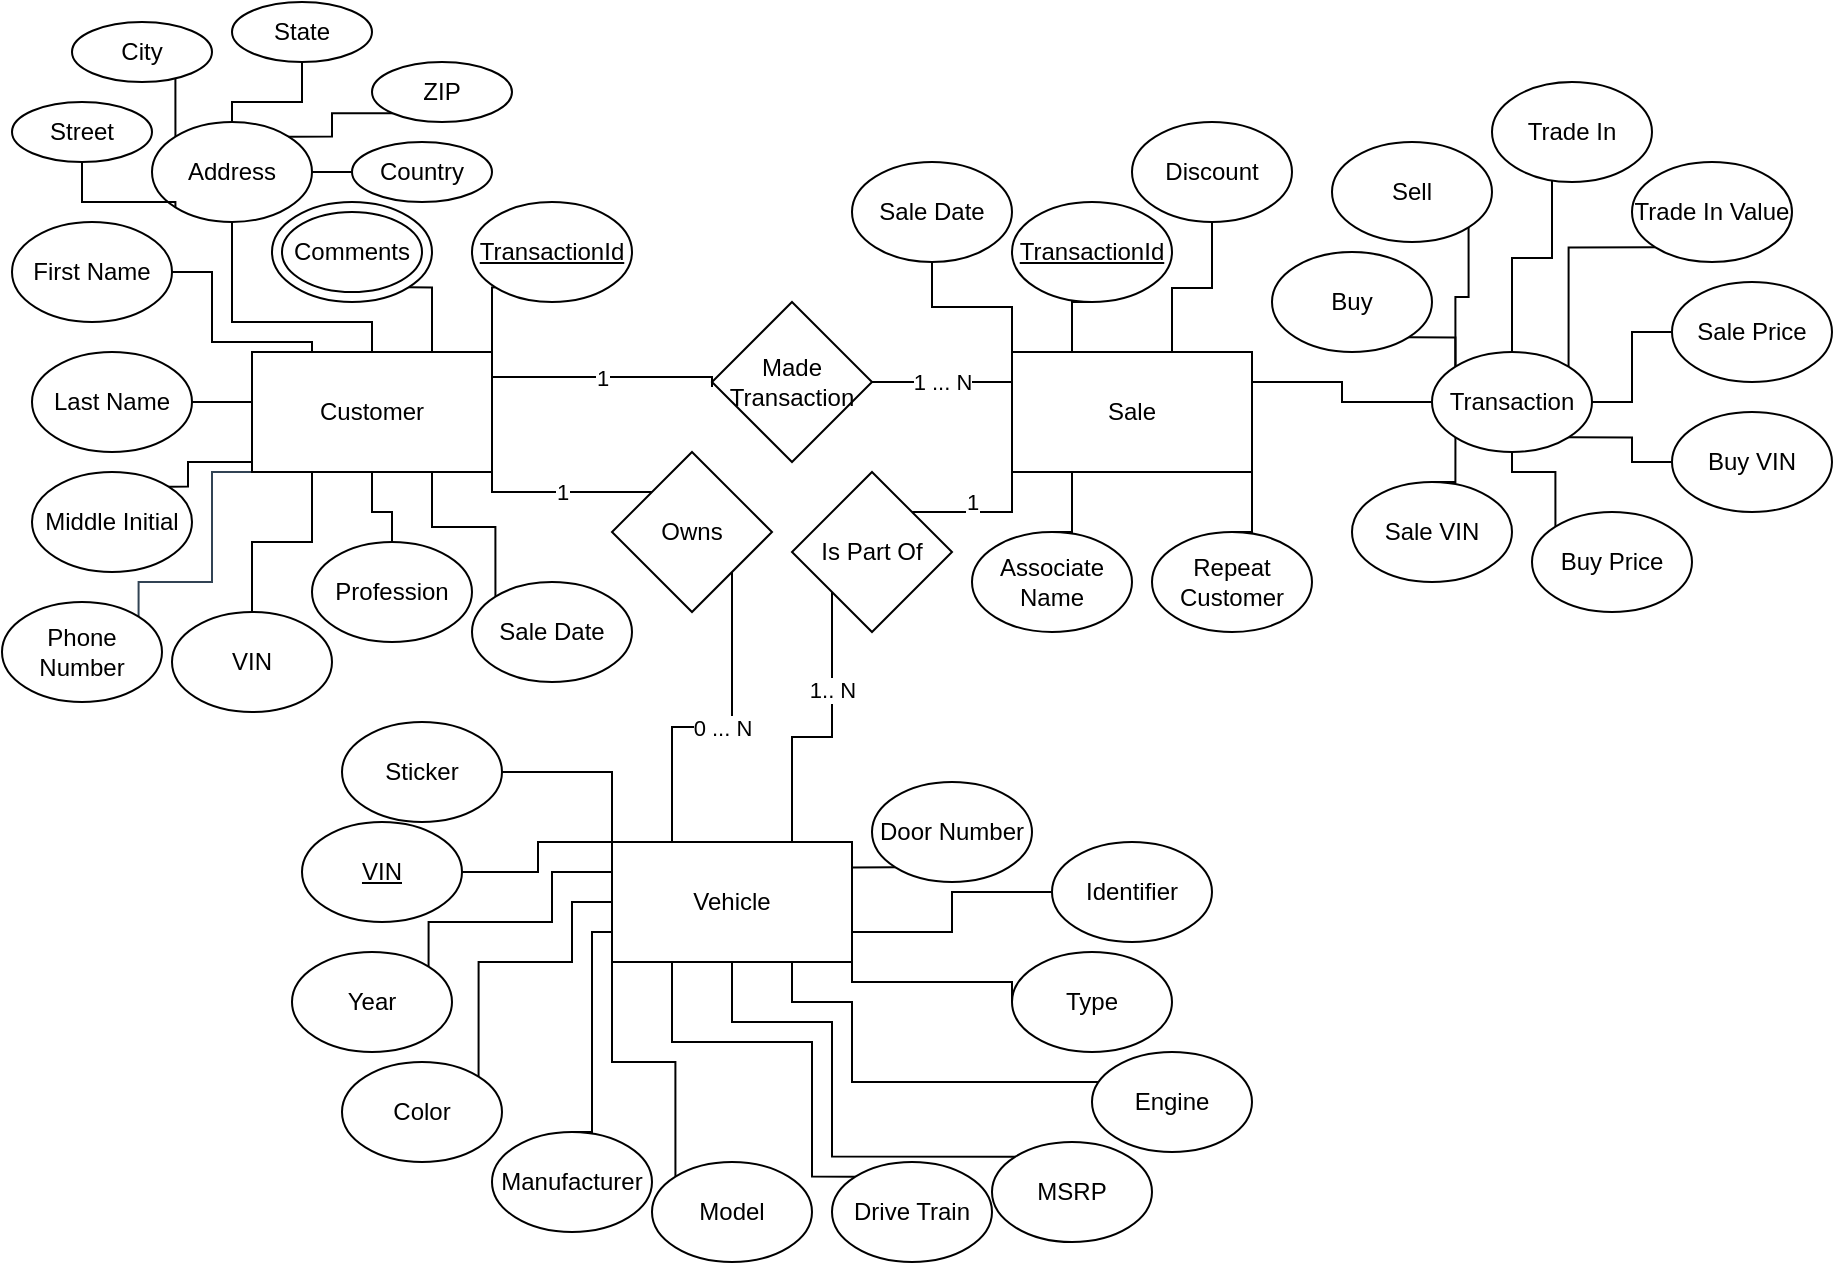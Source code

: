 <mxfile version="22.0.0" type="device">
  <diagram id="R2lEEEUBdFMjLlhIrx00" name="Page-1">
    <mxGraphModel dx="988" dy="582" grid="1" gridSize="10" guides="1" tooltips="1" connect="1" arrows="1" fold="1" page="1" pageScale="1" pageWidth="850" pageHeight="1100" math="0" shadow="0" extFonts="Permanent Marker^https://fonts.googleapis.com/css?family=Permanent+Marker">
      <root>
        <mxCell id="0" />
        <mxCell id="1" parent="0" />
        <mxCell id="QbFRDrq9OHAnYULUhJMN-68" style="edgeStyle=orthogonalEdgeStyle;rounded=0;orthogonalLoop=1;jettySize=auto;html=1;exitX=0;exitY=1;exitDx=0;exitDy=0;entryX=1;entryY=0;entryDx=0;entryDy=0;endArrow=none;endFill=0;" parent="1" source="QbFRDrq9OHAnYULUhJMN-6" target="QbFRDrq9OHAnYULUhJMN-67" edge="1">
          <mxGeometry relative="1" as="geometry">
            <Array as="points">
              <mxPoint x="98" y="280" />
            </Array>
          </mxGeometry>
        </mxCell>
        <mxCell id="yucVVNu-49GvE-tczd0_-43" style="edgeStyle=orthogonalEdgeStyle;rounded=0;orthogonalLoop=1;jettySize=auto;html=1;endArrow=none;endFill=0;exitX=0.5;exitY=1;exitDx=0;exitDy=0;" parent="1" source="QbFRDrq9OHAnYULUhJMN-6" target="yucVVNu-49GvE-tczd0_-40" edge="1">
          <mxGeometry relative="1" as="geometry">
            <mxPoint x="190" y="290" as="sourcePoint" />
          </mxGeometry>
        </mxCell>
        <mxCell id="yucVVNu-49GvE-tczd0_-44" style="edgeStyle=orthogonalEdgeStyle;rounded=0;orthogonalLoop=1;jettySize=auto;html=1;exitX=0.25;exitY=1;exitDx=0;exitDy=0;entryX=0.5;entryY=0;entryDx=0;entryDy=0;endArrow=none;endFill=0;" parent="1" source="QbFRDrq9OHAnYULUhJMN-6" target="QbFRDrq9OHAnYULUhJMN-69" edge="1">
          <mxGeometry relative="1" as="geometry" />
        </mxCell>
        <mxCell id="yucVVNu-49GvE-tczd0_-88" value="1" style="edgeStyle=orthogonalEdgeStyle;rounded=0;orthogonalLoop=1;jettySize=auto;html=1;exitX=1;exitY=0.25;exitDx=0;exitDy=0;entryX=0;entryY=0.5;entryDx=0;entryDy=0;endArrow=none;endFill=0;" parent="1" edge="1">
          <mxGeometry relative="1" as="geometry">
            <mxPoint x="250" y="242.5" as="sourcePoint" />
            <mxPoint x="360" y="242.5" as="targetPoint" />
            <Array as="points">
              <mxPoint x="360" y="237.5" />
            </Array>
          </mxGeometry>
        </mxCell>
        <mxCell id="yucVVNu-49GvE-tczd0_-90" value="1" style="edgeStyle=orthogonalEdgeStyle;rounded=0;orthogonalLoop=1;jettySize=auto;html=1;exitX=1;exitY=1;exitDx=0;exitDy=0;entryX=0;entryY=0;entryDx=0;entryDy=0;endArrow=none;endFill=0;" parent="1" source="QbFRDrq9OHAnYULUhJMN-6" target="yucVVNu-49GvE-tczd0_-87" edge="1">
          <mxGeometry relative="1" as="geometry">
            <Array as="points">
              <mxPoint x="250" y="295" />
            </Array>
          </mxGeometry>
        </mxCell>
        <mxCell id="yucVVNu-49GvE-tczd0_-102" style="edgeStyle=orthogonalEdgeStyle;rounded=0;orthogonalLoop=1;jettySize=auto;html=1;exitX=0;exitY=1;exitDx=0;exitDy=0;entryX=1;entryY=0;entryDx=0;entryDy=0;endArrow=none;endFill=0;fillColor=#647687;strokeColor=#314354;" parent="1" source="QbFRDrq9OHAnYULUhJMN-6" target="yucVVNu-49GvE-tczd0_-101" edge="1">
          <mxGeometry relative="1" as="geometry">
            <Array as="points">
              <mxPoint x="110" y="285" />
              <mxPoint x="110" y="340" />
              <mxPoint x="73" y="340" />
            </Array>
          </mxGeometry>
        </mxCell>
        <mxCell id="QbFRDrq9OHAnYULUhJMN-6" value="Customer" style="rounded=0;whiteSpace=wrap;html=1;" parent="1" vertex="1">
          <mxGeometry x="130" y="225" width="120" height="60" as="geometry" />
        </mxCell>
        <mxCell id="QbFRDrq9OHAnYULUhJMN-24" style="edgeStyle=orthogonalEdgeStyle;rounded=0;orthogonalLoop=1;jettySize=auto;html=1;exitX=0.5;exitY=1;exitDx=0;exitDy=0;endArrow=none;endFill=0;" parent="1" source="QbFRDrq9OHAnYULUhJMN-9" target="QbFRDrq9OHAnYULUhJMN-6" edge="1">
          <mxGeometry relative="1" as="geometry">
            <Array as="points">
              <mxPoint x="120" y="210" />
              <mxPoint x="190" y="210" />
            </Array>
          </mxGeometry>
        </mxCell>
        <mxCell id="QbFRDrq9OHAnYULUhJMN-9" value="Address" style="ellipse;whiteSpace=wrap;html=1;" parent="1" vertex="1">
          <mxGeometry x="80" y="110" width="80" height="50" as="geometry" />
        </mxCell>
        <mxCell id="QbFRDrq9OHAnYULUhJMN-25" style="edgeStyle=orthogonalEdgeStyle;rounded=0;orthogonalLoop=1;jettySize=auto;html=1;exitX=1;exitY=0.5;exitDx=0;exitDy=0;entryX=0.25;entryY=0;entryDx=0;entryDy=0;endArrow=none;endFill=0;" parent="1" source="QbFRDrq9OHAnYULUhJMN-10" target="QbFRDrq9OHAnYULUhJMN-6" edge="1">
          <mxGeometry relative="1" as="geometry">
            <Array as="points">
              <mxPoint x="110" y="185" />
              <mxPoint x="110" y="220" />
            </Array>
          </mxGeometry>
        </mxCell>
        <mxCell id="QbFRDrq9OHAnYULUhJMN-10" value="First Name" style="ellipse;whiteSpace=wrap;html=1;" parent="1" vertex="1">
          <mxGeometry x="10" y="160" width="80" height="50" as="geometry" />
        </mxCell>
        <mxCell id="QbFRDrq9OHAnYULUhJMN-26" style="edgeStyle=orthogonalEdgeStyle;rounded=0;orthogonalLoop=1;jettySize=auto;html=1;exitX=1;exitY=0.5;exitDx=0;exitDy=0;entryX=0;entryY=0.5;entryDx=0;entryDy=0;endArrow=none;endFill=0;" parent="1" source="QbFRDrq9OHAnYULUhJMN-12" target="QbFRDrq9OHAnYULUhJMN-6" edge="1">
          <mxGeometry relative="1" as="geometry" />
        </mxCell>
        <mxCell id="QbFRDrq9OHAnYULUhJMN-12" value="Last Name" style="ellipse;whiteSpace=wrap;html=1;" parent="1" vertex="1">
          <mxGeometry x="20" y="225" width="80" height="50" as="geometry" />
        </mxCell>
        <mxCell id="QbFRDrq9OHAnYULUhJMN-19" style="edgeStyle=orthogonalEdgeStyle;rounded=0;orthogonalLoop=1;jettySize=auto;html=1;exitX=1;exitY=1;exitDx=0;exitDy=0;entryX=0;entryY=0;entryDx=0;entryDy=0;endArrow=none;endFill=0;" parent="1" source="QbFRDrq9OHAnYULUhJMN-14" target="QbFRDrq9OHAnYULUhJMN-9" edge="1">
          <mxGeometry relative="1" as="geometry" />
        </mxCell>
        <mxCell id="QbFRDrq9OHAnYULUhJMN-14" value="City" style="ellipse;whiteSpace=wrap;html=1;" parent="1" vertex="1">
          <mxGeometry x="40" y="60" width="70" height="30" as="geometry" />
        </mxCell>
        <mxCell id="QbFRDrq9OHAnYULUhJMN-21" style="edgeStyle=orthogonalEdgeStyle;rounded=0;orthogonalLoop=1;jettySize=auto;html=1;exitX=0.5;exitY=1;exitDx=0;exitDy=0;entryX=0.5;entryY=0;entryDx=0;entryDy=0;endArrow=none;endFill=0;" parent="1" source="QbFRDrq9OHAnYULUhJMN-15" target="QbFRDrq9OHAnYULUhJMN-9" edge="1">
          <mxGeometry relative="1" as="geometry" />
        </mxCell>
        <mxCell id="QbFRDrq9OHAnYULUhJMN-15" value="State" style="ellipse;whiteSpace=wrap;html=1;" parent="1" vertex="1">
          <mxGeometry x="120" y="50" width="70" height="30" as="geometry" />
        </mxCell>
        <mxCell id="QbFRDrq9OHAnYULUhJMN-22" style="edgeStyle=orthogonalEdgeStyle;rounded=0;orthogonalLoop=1;jettySize=auto;html=1;exitX=0;exitY=1;exitDx=0;exitDy=0;entryX=1;entryY=0;entryDx=0;entryDy=0;endArrow=none;endFill=0;" parent="1" source="QbFRDrq9OHAnYULUhJMN-16" target="QbFRDrq9OHAnYULUhJMN-9" edge="1">
          <mxGeometry relative="1" as="geometry" />
        </mxCell>
        <mxCell id="QbFRDrq9OHAnYULUhJMN-16" value="ZIP" style="ellipse;whiteSpace=wrap;html=1;" parent="1" vertex="1">
          <mxGeometry x="190" y="80" width="70" height="30" as="geometry" />
        </mxCell>
        <mxCell id="QbFRDrq9OHAnYULUhJMN-23" style="edgeStyle=orthogonalEdgeStyle;rounded=0;orthogonalLoop=1;jettySize=auto;html=1;exitX=0;exitY=0.5;exitDx=0;exitDy=0;endArrow=none;endFill=0;" parent="1" source="QbFRDrq9OHAnYULUhJMN-17" target="QbFRDrq9OHAnYULUhJMN-9" edge="1">
          <mxGeometry relative="1" as="geometry" />
        </mxCell>
        <mxCell id="QbFRDrq9OHAnYULUhJMN-17" value="Country" style="ellipse;whiteSpace=wrap;html=1;" parent="1" vertex="1">
          <mxGeometry x="180" y="120" width="70" height="30" as="geometry" />
        </mxCell>
        <mxCell id="yucVVNu-49GvE-tczd0_-89" value="1 ... N" style="edgeStyle=orthogonalEdgeStyle;rounded=0;orthogonalLoop=1;jettySize=auto;html=1;exitX=0;exitY=0.25;exitDx=0;exitDy=0;entryX=1;entryY=0.5;entryDx=0;entryDy=0;endArrow=none;endFill=0;" parent="1" source="QbFRDrq9OHAnYULUhJMN-63" target="yucVVNu-49GvE-tczd0_-85" edge="1">
          <mxGeometry relative="1" as="geometry">
            <mxPoint as="offset" />
          </mxGeometry>
        </mxCell>
        <mxCell id="QbFRDrq9OHAnYULUhJMN-63" value="Sale" style="rounded=0;whiteSpace=wrap;html=1;" parent="1" vertex="1">
          <mxGeometry x="510" y="225" width="120" height="60" as="geometry" />
        </mxCell>
        <mxCell id="QbFRDrq9OHAnYULUhJMN-64" value="Vehicle" style="rounded=0;whiteSpace=wrap;html=1;" parent="1" vertex="1">
          <mxGeometry x="310" y="470" width="120" height="60" as="geometry" />
        </mxCell>
        <mxCell id="QbFRDrq9OHAnYULUhJMN-67" value="Middle Initial" style="ellipse;whiteSpace=wrap;html=1;" parent="1" vertex="1">
          <mxGeometry x="20" y="285" width="80" height="50" as="geometry" />
        </mxCell>
        <mxCell id="QbFRDrq9OHAnYULUhJMN-69" value="VIN" style="ellipse;whiteSpace=wrap;html=1;" parent="1" vertex="1">
          <mxGeometry x="90" y="355" width="80" height="50" as="geometry" />
        </mxCell>
        <mxCell id="yucVVNu-49GvE-tczd0_-40" value="Profession" style="ellipse;whiteSpace=wrap;html=1;" parent="1" vertex="1">
          <mxGeometry x="160" y="320" width="80" height="50" as="geometry" />
        </mxCell>
        <mxCell id="yucVVNu-49GvE-tczd0_-104" style="edgeStyle=orthogonalEdgeStyle;rounded=0;orthogonalLoop=1;jettySize=auto;html=1;exitX=1;exitY=1;exitDx=0;exitDy=0;entryX=0.75;entryY=0;entryDx=0;entryDy=0;endArrow=none;endFill=0;" parent="1" source="yucVVNu-49GvE-tczd0_-41" target="QbFRDrq9OHAnYULUhJMN-6" edge="1">
          <mxGeometry relative="1" as="geometry" />
        </mxCell>
        <mxCell id="yucVVNu-49GvE-tczd0_-41" value="Comments" style="ellipse;whiteSpace=wrap;html=1;" parent="1" vertex="1">
          <mxGeometry x="140" y="150" width="80" height="50" as="geometry" />
        </mxCell>
        <mxCell id="yucVVNu-49GvE-tczd0_-47" style="edgeStyle=orthogonalEdgeStyle;rounded=0;orthogonalLoop=1;jettySize=auto;html=1;exitX=0;exitY=0;exitDx=0;exitDy=0;entryX=0.75;entryY=1;entryDx=0;entryDy=0;endArrow=none;endFill=0;" parent="1" source="yucVVNu-49GvE-tczd0_-46" target="QbFRDrq9OHAnYULUhJMN-6" edge="1">
          <mxGeometry relative="1" as="geometry" />
        </mxCell>
        <mxCell id="yucVVNu-49GvE-tczd0_-46" value="Sale Date" style="ellipse;whiteSpace=wrap;html=1;" parent="1" vertex="1">
          <mxGeometry x="240" y="340" width="80" height="50" as="geometry" />
        </mxCell>
        <mxCell id="yucVVNu-49GvE-tczd0_-55" style="edgeStyle=orthogonalEdgeStyle;rounded=0;orthogonalLoop=1;jettySize=auto;html=1;exitX=0.5;exitY=1;exitDx=0;exitDy=0;entryX=0;entryY=0;entryDx=0;entryDy=0;endArrow=none;endFill=0;" parent="1" source="yucVVNu-49GvE-tczd0_-48" target="QbFRDrq9OHAnYULUhJMN-63" edge="1">
          <mxGeometry relative="1" as="geometry" />
        </mxCell>
        <mxCell id="yucVVNu-49GvE-tczd0_-48" value="Sale Date" style="ellipse;whiteSpace=wrap;html=1;" parent="1" vertex="1">
          <mxGeometry x="430" y="130" width="80" height="50" as="geometry" />
        </mxCell>
        <mxCell id="iu48h8Ipd71ckpnHzecK-18" style="edgeStyle=orthogonalEdgeStyle;rounded=0;orthogonalLoop=1;jettySize=auto;html=1;exitX=0.5;exitY=1;exitDx=0;exitDy=0;endArrow=none;endFill=0;" parent="1" source="yucVVNu-49GvE-tczd0_-50" target="QbFRDrq9OHAnYULUhJMN-63" edge="1">
          <mxGeometry relative="1" as="geometry">
            <Array as="points">
              <mxPoint x="610" y="193" />
              <mxPoint x="590" y="193" />
            </Array>
          </mxGeometry>
        </mxCell>
        <mxCell id="yucVVNu-49GvE-tczd0_-50" value="Discount" style="ellipse;whiteSpace=wrap;html=1;" parent="1" vertex="1">
          <mxGeometry x="570" y="110" width="80" height="50" as="geometry" />
        </mxCell>
        <mxCell id="iu48h8Ipd71ckpnHzecK-24" style="edgeStyle=orthogonalEdgeStyle;rounded=0;orthogonalLoop=1;jettySize=auto;html=1;exitX=0;exitY=1;exitDx=0;exitDy=0;entryX=1;entryY=0;entryDx=0;entryDy=0;endArrow=none;endFill=0;" parent="1" source="yucVVNu-49GvE-tczd0_-52" target="iu48h8Ipd71ckpnHzecK-16" edge="1">
          <mxGeometry relative="1" as="geometry" />
        </mxCell>
        <mxCell id="yucVVNu-49GvE-tczd0_-52" value="Trade In Value" style="ellipse;whiteSpace=wrap;html=1;" parent="1" vertex="1">
          <mxGeometry x="820" y="130" width="80" height="50" as="geometry" />
        </mxCell>
        <mxCell id="iu48h8Ipd71ckpnHzecK-31" style="edgeStyle=orthogonalEdgeStyle;rounded=0;orthogonalLoop=1;jettySize=auto;html=1;exitX=0.5;exitY=0;exitDx=0;exitDy=0;entryX=1;entryY=1;entryDx=0;entryDy=0;endArrow=none;endFill=0;" parent="1" source="yucVVNu-49GvE-tczd0_-53" target="QbFRDrq9OHAnYULUhJMN-63" edge="1">
          <mxGeometry relative="1" as="geometry" />
        </mxCell>
        <mxCell id="yucVVNu-49GvE-tczd0_-53" value="Repeat Customer" style="ellipse;whiteSpace=wrap;html=1;" parent="1" vertex="1">
          <mxGeometry x="580" y="315" width="80" height="50" as="geometry" />
        </mxCell>
        <mxCell id="iu48h8Ipd71ckpnHzecK-23" style="edgeStyle=orthogonalEdgeStyle;rounded=0;orthogonalLoop=1;jettySize=auto;html=1;exitX=0;exitY=0.5;exitDx=0;exitDy=0;entryX=1;entryY=0.5;entryDx=0;entryDy=0;endArrow=none;endFill=0;" parent="1" source="yucVVNu-49GvE-tczd0_-54" target="iu48h8Ipd71ckpnHzecK-16" edge="1">
          <mxGeometry relative="1" as="geometry" />
        </mxCell>
        <mxCell id="yucVVNu-49GvE-tczd0_-54" value="Sale Price" style="ellipse;whiteSpace=wrap;html=1;" parent="1" vertex="1">
          <mxGeometry x="840" y="190" width="80" height="50" as="geometry" />
        </mxCell>
        <mxCell id="yucVVNu-49GvE-tczd0_-74" style="edgeStyle=orthogonalEdgeStyle;rounded=0;orthogonalLoop=1;jettySize=auto;html=1;exitX=1;exitY=0.5;exitDx=0;exitDy=0;entryX=0;entryY=0;entryDx=0;entryDy=0;endArrow=none;endFill=0;" parent="1" source="yucVVNu-49GvE-tczd0_-62" target="QbFRDrq9OHAnYULUhJMN-64" edge="1">
          <mxGeometry relative="1" as="geometry">
            <Array as="points">
              <mxPoint x="273" y="485" />
              <mxPoint x="273" y="470" />
            </Array>
          </mxGeometry>
        </mxCell>
        <mxCell id="yucVVNu-49GvE-tczd0_-62" value="&lt;u&gt;VIN&lt;/u&gt;" style="ellipse;whiteSpace=wrap;html=1;" parent="1" vertex="1">
          <mxGeometry x="155" y="460" width="80" height="50" as="geometry" />
        </mxCell>
        <mxCell id="yucVVNu-49GvE-tczd0_-75" style="edgeStyle=orthogonalEdgeStyle;rounded=0;orthogonalLoop=1;jettySize=auto;html=1;exitX=1;exitY=0;exitDx=0;exitDy=0;entryX=0;entryY=0.25;entryDx=0;entryDy=0;endArrow=none;endFill=0;" parent="1" source="yucVVNu-49GvE-tczd0_-63" target="QbFRDrq9OHAnYULUhJMN-64" edge="1">
          <mxGeometry relative="1" as="geometry">
            <Array as="points">
              <mxPoint x="218" y="510" />
              <mxPoint x="280" y="510" />
              <mxPoint x="280" y="485" />
            </Array>
          </mxGeometry>
        </mxCell>
        <mxCell id="yucVVNu-49GvE-tczd0_-63" value="Year" style="ellipse;whiteSpace=wrap;html=1;" parent="1" vertex="1">
          <mxGeometry x="150" y="525" width="80" height="50" as="geometry" />
        </mxCell>
        <mxCell id="yucVVNu-49GvE-tczd0_-77" style="edgeStyle=orthogonalEdgeStyle;rounded=0;orthogonalLoop=1;jettySize=auto;html=1;exitX=0.5;exitY=0;exitDx=0;exitDy=0;entryX=0;entryY=0.75;entryDx=0;entryDy=0;endArrow=none;endFill=0;" parent="1" source="yucVVNu-49GvE-tczd0_-64" target="QbFRDrq9OHAnYULUhJMN-64" edge="1">
          <mxGeometry relative="1" as="geometry">
            <Array as="points">
              <mxPoint x="300" y="615" />
              <mxPoint x="300" y="515" />
            </Array>
          </mxGeometry>
        </mxCell>
        <mxCell id="yucVVNu-49GvE-tczd0_-64" value="Manufacturer" style="ellipse;whiteSpace=wrap;html=1;" parent="1" vertex="1">
          <mxGeometry x="250" y="615" width="80" height="50" as="geometry" />
        </mxCell>
        <mxCell id="yucVVNu-49GvE-tczd0_-78" style="edgeStyle=orthogonalEdgeStyle;rounded=0;orthogonalLoop=1;jettySize=auto;html=1;exitX=0;exitY=0;exitDx=0;exitDy=0;entryX=0;entryY=1;entryDx=0;entryDy=0;endArrow=none;endFill=0;" parent="1" source="yucVVNu-49GvE-tczd0_-65" target="QbFRDrq9OHAnYULUhJMN-64" edge="1">
          <mxGeometry relative="1" as="geometry" />
        </mxCell>
        <mxCell id="yucVVNu-49GvE-tczd0_-65" value="Model" style="ellipse;whiteSpace=wrap;html=1;" parent="1" vertex="1">
          <mxGeometry x="330" y="630" width="80" height="50" as="geometry" />
        </mxCell>
        <mxCell id="yucVVNu-49GvE-tczd0_-79" style="edgeStyle=orthogonalEdgeStyle;rounded=0;orthogonalLoop=1;jettySize=auto;html=1;exitX=0;exitY=0;exitDx=0;exitDy=0;entryX=0.25;entryY=1;entryDx=0;entryDy=0;endArrow=none;endFill=0;" parent="1" source="yucVVNu-49GvE-tczd0_-66" target="QbFRDrq9OHAnYULUhJMN-64" edge="1">
          <mxGeometry relative="1" as="geometry">
            <Array as="points">
              <mxPoint x="410" y="637" />
              <mxPoint x="410" y="570" />
              <mxPoint x="340" y="570" />
            </Array>
          </mxGeometry>
        </mxCell>
        <mxCell id="yucVVNu-49GvE-tczd0_-66" value="Drive Train" style="ellipse;whiteSpace=wrap;html=1;" parent="1" vertex="1">
          <mxGeometry x="420" y="630" width="80" height="50" as="geometry" />
        </mxCell>
        <mxCell id="yucVVNu-49GvE-tczd0_-81" style="edgeStyle=orthogonalEdgeStyle;rounded=0;orthogonalLoop=1;jettySize=auto;html=1;exitX=0;exitY=0.5;exitDx=0;exitDy=0;entryX=0.75;entryY=1;entryDx=0;entryDy=0;endArrow=none;endFill=0;" parent="1" source="yucVVNu-49GvE-tczd0_-67" target="QbFRDrq9OHAnYULUhJMN-64" edge="1">
          <mxGeometry relative="1" as="geometry">
            <Array as="points">
              <mxPoint x="570" y="590" />
              <mxPoint x="430" y="590" />
              <mxPoint x="430" y="550" />
              <mxPoint x="400" y="550" />
            </Array>
          </mxGeometry>
        </mxCell>
        <mxCell id="yucVVNu-49GvE-tczd0_-67" value="Engine" style="ellipse;whiteSpace=wrap;html=1;" parent="1" vertex="1">
          <mxGeometry x="550" y="575" width="80" height="50" as="geometry" />
        </mxCell>
        <mxCell id="yucVVNu-49GvE-tczd0_-83" style="edgeStyle=orthogonalEdgeStyle;rounded=0;orthogonalLoop=1;jettySize=auto;html=1;exitX=0;exitY=0.5;exitDx=0;exitDy=0;entryX=1;entryY=0.75;entryDx=0;entryDy=0;endArrow=none;endFill=0;" parent="1" source="yucVVNu-49GvE-tczd0_-69" target="QbFRDrq9OHAnYULUhJMN-64" edge="1">
          <mxGeometry relative="1" as="geometry" />
        </mxCell>
        <mxCell id="yucVVNu-49GvE-tczd0_-69" value="Identifier" style="ellipse;whiteSpace=wrap;html=1;" parent="1" vertex="1">
          <mxGeometry x="530" y="470" width="80" height="50" as="geometry" />
        </mxCell>
        <mxCell id="yucVVNu-49GvE-tczd0_-112" style="edgeStyle=orthogonalEdgeStyle;rounded=0;orthogonalLoop=1;jettySize=auto;html=1;exitX=0;exitY=1;exitDx=0;exitDy=0;entryX=1;entryY=0.25;entryDx=0;entryDy=0;endArrow=none;endFill=0;" parent="1" source="yucVVNu-49GvE-tczd0_-70" target="QbFRDrq9OHAnYULUhJMN-64" edge="1">
          <mxGeometry relative="1" as="geometry" />
        </mxCell>
        <mxCell id="yucVVNu-49GvE-tczd0_-70" value="Door Number" style="ellipse;whiteSpace=wrap;html=1;" parent="1" vertex="1">
          <mxGeometry x="440" y="440" width="80" height="50" as="geometry" />
        </mxCell>
        <mxCell id="yucVVNu-49GvE-tczd0_-76" style="edgeStyle=orthogonalEdgeStyle;rounded=0;orthogonalLoop=1;jettySize=auto;html=1;exitX=1;exitY=0;exitDx=0;exitDy=0;entryX=0;entryY=0.5;entryDx=0;entryDy=0;endArrow=none;endFill=0;" parent="1" source="yucVVNu-49GvE-tczd0_-71" target="QbFRDrq9OHAnYULUhJMN-64" edge="1">
          <mxGeometry relative="1" as="geometry">
            <Array as="points">
              <mxPoint x="243" y="530" />
              <mxPoint x="290" y="530" />
              <mxPoint x="290" y="500" />
            </Array>
          </mxGeometry>
        </mxCell>
        <mxCell id="yucVVNu-49GvE-tczd0_-71" value="Color" style="ellipse;whiteSpace=wrap;html=1;" parent="1" vertex="1">
          <mxGeometry x="175" y="580" width="80" height="50" as="geometry" />
        </mxCell>
        <mxCell id="yucVVNu-49GvE-tczd0_-82" style="edgeStyle=orthogonalEdgeStyle;rounded=0;orthogonalLoop=1;jettySize=auto;html=1;exitX=0;exitY=0.5;exitDx=0;exitDy=0;entryX=1;entryY=1;entryDx=0;entryDy=0;endArrow=none;endFill=0;" parent="1" source="yucVVNu-49GvE-tczd0_-72" target="QbFRDrq9OHAnYULUhJMN-64" edge="1">
          <mxGeometry relative="1" as="geometry">
            <Array as="points">
              <mxPoint x="510" y="540" />
              <mxPoint x="430" y="540" />
            </Array>
          </mxGeometry>
        </mxCell>
        <mxCell id="yucVVNu-49GvE-tczd0_-72" value="Type" style="ellipse;whiteSpace=wrap;html=1;" parent="1" vertex="1">
          <mxGeometry x="510" y="525" width="80" height="50" as="geometry" />
        </mxCell>
        <mxCell id="yucVVNu-49GvE-tczd0_-80" style="edgeStyle=orthogonalEdgeStyle;rounded=0;orthogonalLoop=1;jettySize=auto;html=1;exitX=0;exitY=0;exitDx=0;exitDy=0;entryX=0.5;entryY=1;entryDx=0;entryDy=0;endArrow=none;endFill=0;" parent="1" source="yucVVNu-49GvE-tczd0_-73" target="QbFRDrq9OHAnYULUhJMN-64" edge="1">
          <mxGeometry relative="1" as="geometry">
            <Array as="points">
              <mxPoint x="420" y="627" />
              <mxPoint x="420" y="560" />
              <mxPoint x="370" y="560" />
            </Array>
          </mxGeometry>
        </mxCell>
        <mxCell id="yucVVNu-49GvE-tczd0_-73" value="MSRP" style="ellipse;whiteSpace=wrap;html=1;" parent="1" vertex="1">
          <mxGeometry x="500" y="620" width="80" height="50" as="geometry" />
        </mxCell>
        <mxCell id="yucVVNu-49GvE-tczd0_-85" value="Made Transaction" style="rhombus;whiteSpace=wrap;html=1;" parent="1" vertex="1">
          <mxGeometry x="360" y="200" width="80" height="80" as="geometry" />
        </mxCell>
        <mxCell id="yucVVNu-49GvE-tczd0_-92" value="1.. N" style="edgeStyle=orthogonalEdgeStyle;rounded=0;orthogonalLoop=1;jettySize=auto;html=1;exitX=0;exitY=1;exitDx=0;exitDy=0;entryX=0.75;entryY=0;entryDx=0;entryDy=0;endArrow=none;endFill=0;" parent="1" source="yucVVNu-49GvE-tczd0_-86" target="QbFRDrq9OHAnYULUhJMN-64" edge="1">
          <mxGeometry x="-0.333" relative="1" as="geometry">
            <mxPoint as="offset" />
          </mxGeometry>
        </mxCell>
        <mxCell id="yucVVNu-49GvE-tczd0_-93" value="1" style="edgeStyle=orthogonalEdgeStyle;rounded=0;orthogonalLoop=1;jettySize=auto;html=1;exitX=1;exitY=0;exitDx=0;exitDy=0;entryX=0;entryY=1;entryDx=0;entryDy=0;endArrow=none;endFill=0;" parent="1" source="yucVVNu-49GvE-tczd0_-86" target="QbFRDrq9OHAnYULUhJMN-63" edge="1">
          <mxGeometry x="-0.143" y="5" relative="1" as="geometry">
            <mxPoint as="offset" />
          </mxGeometry>
        </mxCell>
        <mxCell id="yucVVNu-49GvE-tczd0_-86" value="Is Part Of" style="rhombus;whiteSpace=wrap;html=1;" parent="1" vertex="1">
          <mxGeometry x="400" y="285" width="80" height="80" as="geometry" />
        </mxCell>
        <mxCell id="yucVVNu-49GvE-tczd0_-95" value="0 ... N" style="edgeStyle=orthogonalEdgeStyle;rounded=0;orthogonalLoop=1;jettySize=auto;html=1;exitX=1;exitY=1;exitDx=0;exitDy=0;entryX=0.25;entryY=0;entryDx=0;entryDy=0;endArrow=none;endFill=0;" parent="1" source="yucVVNu-49GvE-tczd0_-87" target="QbFRDrq9OHAnYULUhJMN-64" edge="1">
          <mxGeometry relative="1" as="geometry" />
        </mxCell>
        <mxCell id="yucVVNu-49GvE-tczd0_-87" value="Owns" style="rhombus;whiteSpace=wrap;html=1;" parent="1" vertex="1">
          <mxGeometry x="310" y="275" width="80" height="80" as="geometry" />
        </mxCell>
        <mxCell id="yucVVNu-49GvE-tczd0_-100" style="edgeStyle=orthogonalEdgeStyle;rounded=0;orthogonalLoop=1;jettySize=auto;html=1;exitX=0.5;exitY=1;exitDx=0;exitDy=0;entryX=0;entryY=1;entryDx=0;entryDy=0;endArrow=none;endFill=0;" parent="1" source="yucVVNu-49GvE-tczd0_-99" target="QbFRDrq9OHAnYULUhJMN-9" edge="1">
          <mxGeometry relative="1" as="geometry" />
        </mxCell>
        <mxCell id="yucVVNu-49GvE-tczd0_-99" value="Street" style="ellipse;whiteSpace=wrap;html=1;" parent="1" vertex="1">
          <mxGeometry x="10" y="100" width="70" height="30" as="geometry" />
        </mxCell>
        <mxCell id="yucVVNu-49GvE-tczd0_-101" value="Phone Number" style="ellipse;whiteSpace=wrap;html=1;" parent="1" vertex="1">
          <mxGeometry x="5" y="350" width="80" height="50" as="geometry" />
        </mxCell>
        <mxCell id="yucVVNu-49GvE-tczd0_-106" style="edgeStyle=orthogonalEdgeStyle;rounded=0;orthogonalLoop=1;jettySize=auto;html=1;exitX=0;exitY=1;exitDx=0;exitDy=0;entryX=1;entryY=0;entryDx=0;entryDy=0;endArrow=none;endFill=0;" parent="1" source="yucVVNu-49GvE-tczd0_-105" target="QbFRDrq9OHAnYULUhJMN-6" edge="1">
          <mxGeometry relative="1" as="geometry" />
        </mxCell>
        <mxCell id="yucVVNu-49GvE-tczd0_-105" value="TransactionId" style="ellipse;whiteSpace=wrap;html=1;fontStyle=4;" parent="1" vertex="1">
          <mxGeometry x="240" y="150" width="80" height="50" as="geometry" />
        </mxCell>
        <mxCell id="iu48h8Ipd71ckpnHzecK-32" style="edgeStyle=orthogonalEdgeStyle;rounded=0;orthogonalLoop=1;jettySize=auto;html=1;exitX=0.5;exitY=0;exitDx=0;exitDy=0;entryX=0.25;entryY=1;entryDx=0;entryDy=0;endArrow=none;endFill=0;" parent="1" source="yucVVNu-49GvE-tczd0_-107" target="QbFRDrq9OHAnYULUhJMN-63" edge="1">
          <mxGeometry relative="1" as="geometry" />
        </mxCell>
        <mxCell id="yucVVNu-49GvE-tczd0_-107" value="Associate Name" style="ellipse;whiteSpace=wrap;html=1;" parent="1" vertex="1">
          <mxGeometry x="490" y="315" width="80" height="50" as="geometry" />
        </mxCell>
        <mxCell id="iu48h8Ipd71ckpnHzecK-17" style="edgeStyle=orthogonalEdgeStyle;rounded=0;orthogonalLoop=1;jettySize=auto;html=1;exitX=0.5;exitY=1;exitDx=0;exitDy=0;entryX=0.25;entryY=0;entryDx=0;entryDy=0;endArrow=none;endFill=0;" parent="1" source="yucVVNu-49GvE-tczd0_-109" target="QbFRDrq9OHAnYULUhJMN-63" edge="1">
          <mxGeometry relative="1" as="geometry" />
        </mxCell>
        <mxCell id="yucVVNu-49GvE-tczd0_-109" value="TransactionId" style="ellipse;whiteSpace=wrap;html=1;fontStyle=4;" parent="1" vertex="1">
          <mxGeometry x="510" y="150" width="80" height="50" as="geometry" />
        </mxCell>
        <mxCell id="iu48h8Ipd71ckpnHzecK-2" value="" style="ellipse;whiteSpace=wrap;html=1;fillColor=none;" parent="1" vertex="1">
          <mxGeometry x="145" y="155" width="70" height="40" as="geometry" />
        </mxCell>
        <mxCell id="iu48h8Ipd71ckpnHzecK-28" style="edgeStyle=orthogonalEdgeStyle;rounded=0;orthogonalLoop=1;jettySize=auto;html=1;exitX=1;exitY=1;exitDx=0;exitDy=0;entryX=0;entryY=0;entryDx=0;entryDy=0;endArrow=none;endFill=0;" parent="1" source="iu48h8Ipd71ckpnHzecK-4" target="iu48h8Ipd71ckpnHzecK-16" edge="1">
          <mxGeometry relative="1" as="geometry" />
        </mxCell>
        <mxCell id="iu48h8Ipd71ckpnHzecK-4" value="Buy" style="ellipse;whiteSpace=wrap;html=1;" parent="1" vertex="1">
          <mxGeometry x="640" y="175" width="80" height="50" as="geometry" />
        </mxCell>
        <mxCell id="iu48h8Ipd71ckpnHzecK-25" style="edgeStyle=orthogonalEdgeStyle;rounded=0;orthogonalLoop=1;jettySize=auto;html=1;exitX=0.5;exitY=1;exitDx=0;exitDy=0;entryX=0.5;entryY=0;entryDx=0;entryDy=0;endArrow=none;endFill=0;" parent="1" source="iu48h8Ipd71ckpnHzecK-5" target="iu48h8Ipd71ckpnHzecK-16" edge="1">
          <mxGeometry relative="1" as="geometry">
            <Array as="points">
              <mxPoint x="780" y="130" />
              <mxPoint x="780" y="178" />
              <mxPoint x="760" y="178" />
            </Array>
          </mxGeometry>
        </mxCell>
        <mxCell id="iu48h8Ipd71ckpnHzecK-5" value="Trade In" style="ellipse;whiteSpace=wrap;html=1;" parent="1" vertex="1">
          <mxGeometry x="750" y="90" width="80" height="50" as="geometry" />
        </mxCell>
        <mxCell id="iu48h8Ipd71ckpnHzecK-34" style="edgeStyle=orthogonalEdgeStyle;rounded=0;orthogonalLoop=1;jettySize=auto;html=1;exitX=1;exitY=1;exitDx=0;exitDy=0;entryX=0;entryY=0;entryDx=0;entryDy=0;endArrow=none;endFill=0;" parent="1" source="iu48h8Ipd71ckpnHzecK-6" target="iu48h8Ipd71ckpnHzecK-16" edge="1">
          <mxGeometry relative="1" as="geometry" />
        </mxCell>
        <mxCell id="iu48h8Ipd71ckpnHzecK-6" value="Sell" style="ellipse;whiteSpace=wrap;html=1;" parent="1" vertex="1">
          <mxGeometry x="670" y="120" width="80" height="50" as="geometry" />
        </mxCell>
        <mxCell id="iu48h8Ipd71ckpnHzecK-26" style="edgeStyle=orthogonalEdgeStyle;rounded=0;orthogonalLoop=1;jettySize=auto;html=1;exitX=0.5;exitY=0;exitDx=0;exitDy=0;entryX=0;entryY=1;entryDx=0;entryDy=0;endArrow=none;endFill=0;" parent="1" source="iu48h8Ipd71ckpnHzecK-9" target="iu48h8Ipd71ckpnHzecK-16" edge="1">
          <mxGeometry relative="1" as="geometry" />
        </mxCell>
        <mxCell id="iu48h8Ipd71ckpnHzecK-9" value="Sale VIN" style="ellipse;whiteSpace=wrap;html=1;" parent="1" vertex="1">
          <mxGeometry x="680" y="290" width="80" height="50" as="geometry" />
        </mxCell>
        <mxCell id="iu48h8Ipd71ckpnHzecK-22" style="edgeStyle=orthogonalEdgeStyle;rounded=0;orthogonalLoop=1;jettySize=auto;html=1;exitX=0;exitY=0.5;exitDx=0;exitDy=0;entryX=1;entryY=1;entryDx=0;entryDy=0;endArrow=none;endFill=0;" parent="1" source="iu48h8Ipd71ckpnHzecK-10" target="iu48h8Ipd71ckpnHzecK-16" edge="1">
          <mxGeometry relative="1" as="geometry" />
        </mxCell>
        <mxCell id="iu48h8Ipd71ckpnHzecK-10" value="Buy VIN" style="ellipse;whiteSpace=wrap;html=1;" parent="1" vertex="1">
          <mxGeometry x="840" y="255" width="80" height="50" as="geometry" />
        </mxCell>
        <mxCell id="iu48h8Ipd71ckpnHzecK-21" style="edgeStyle=orthogonalEdgeStyle;rounded=0;orthogonalLoop=1;jettySize=auto;html=1;exitX=0;exitY=0;exitDx=0;exitDy=0;entryX=0.5;entryY=1;entryDx=0;entryDy=0;endArrow=none;endFill=0;" parent="1" source="iu48h8Ipd71ckpnHzecK-12" target="iu48h8Ipd71ckpnHzecK-16" edge="1">
          <mxGeometry relative="1" as="geometry" />
        </mxCell>
        <mxCell id="iu48h8Ipd71ckpnHzecK-12" value="Buy Price" style="ellipse;whiteSpace=wrap;html=1;" parent="1" vertex="1">
          <mxGeometry x="770" y="305" width="80" height="50" as="geometry" />
        </mxCell>
        <mxCell id="iu48h8Ipd71ckpnHzecK-30" style="edgeStyle=orthogonalEdgeStyle;rounded=0;orthogonalLoop=1;jettySize=auto;html=1;exitX=0;exitY=0.5;exitDx=0;exitDy=0;entryX=1;entryY=0.25;entryDx=0;entryDy=0;endArrow=none;endFill=0;" parent="1" source="iu48h8Ipd71ckpnHzecK-16" target="QbFRDrq9OHAnYULUhJMN-63" edge="1">
          <mxGeometry relative="1" as="geometry" />
        </mxCell>
        <mxCell id="iu48h8Ipd71ckpnHzecK-16" value="Transaction" style="ellipse;whiteSpace=wrap;html=1;" parent="1" vertex="1">
          <mxGeometry x="720" y="225" width="80" height="50" as="geometry" />
        </mxCell>
        <mxCell id="iu48h8Ipd71ckpnHzecK-37" style="edgeStyle=orthogonalEdgeStyle;rounded=0;orthogonalLoop=1;jettySize=auto;html=1;exitX=1;exitY=0.5;exitDx=0;exitDy=0;entryX=0;entryY=0;entryDx=0;entryDy=0;endArrow=none;endFill=0;" parent="1" source="iu48h8Ipd71ckpnHzecK-36" target="QbFRDrq9OHAnYULUhJMN-64" edge="1">
          <mxGeometry relative="1" as="geometry" />
        </mxCell>
        <mxCell id="iu48h8Ipd71ckpnHzecK-36" value="Sticker" style="ellipse;whiteSpace=wrap;html=1;" parent="1" vertex="1">
          <mxGeometry x="175" y="410" width="80" height="50" as="geometry" />
        </mxCell>
      </root>
    </mxGraphModel>
  </diagram>
</mxfile>
